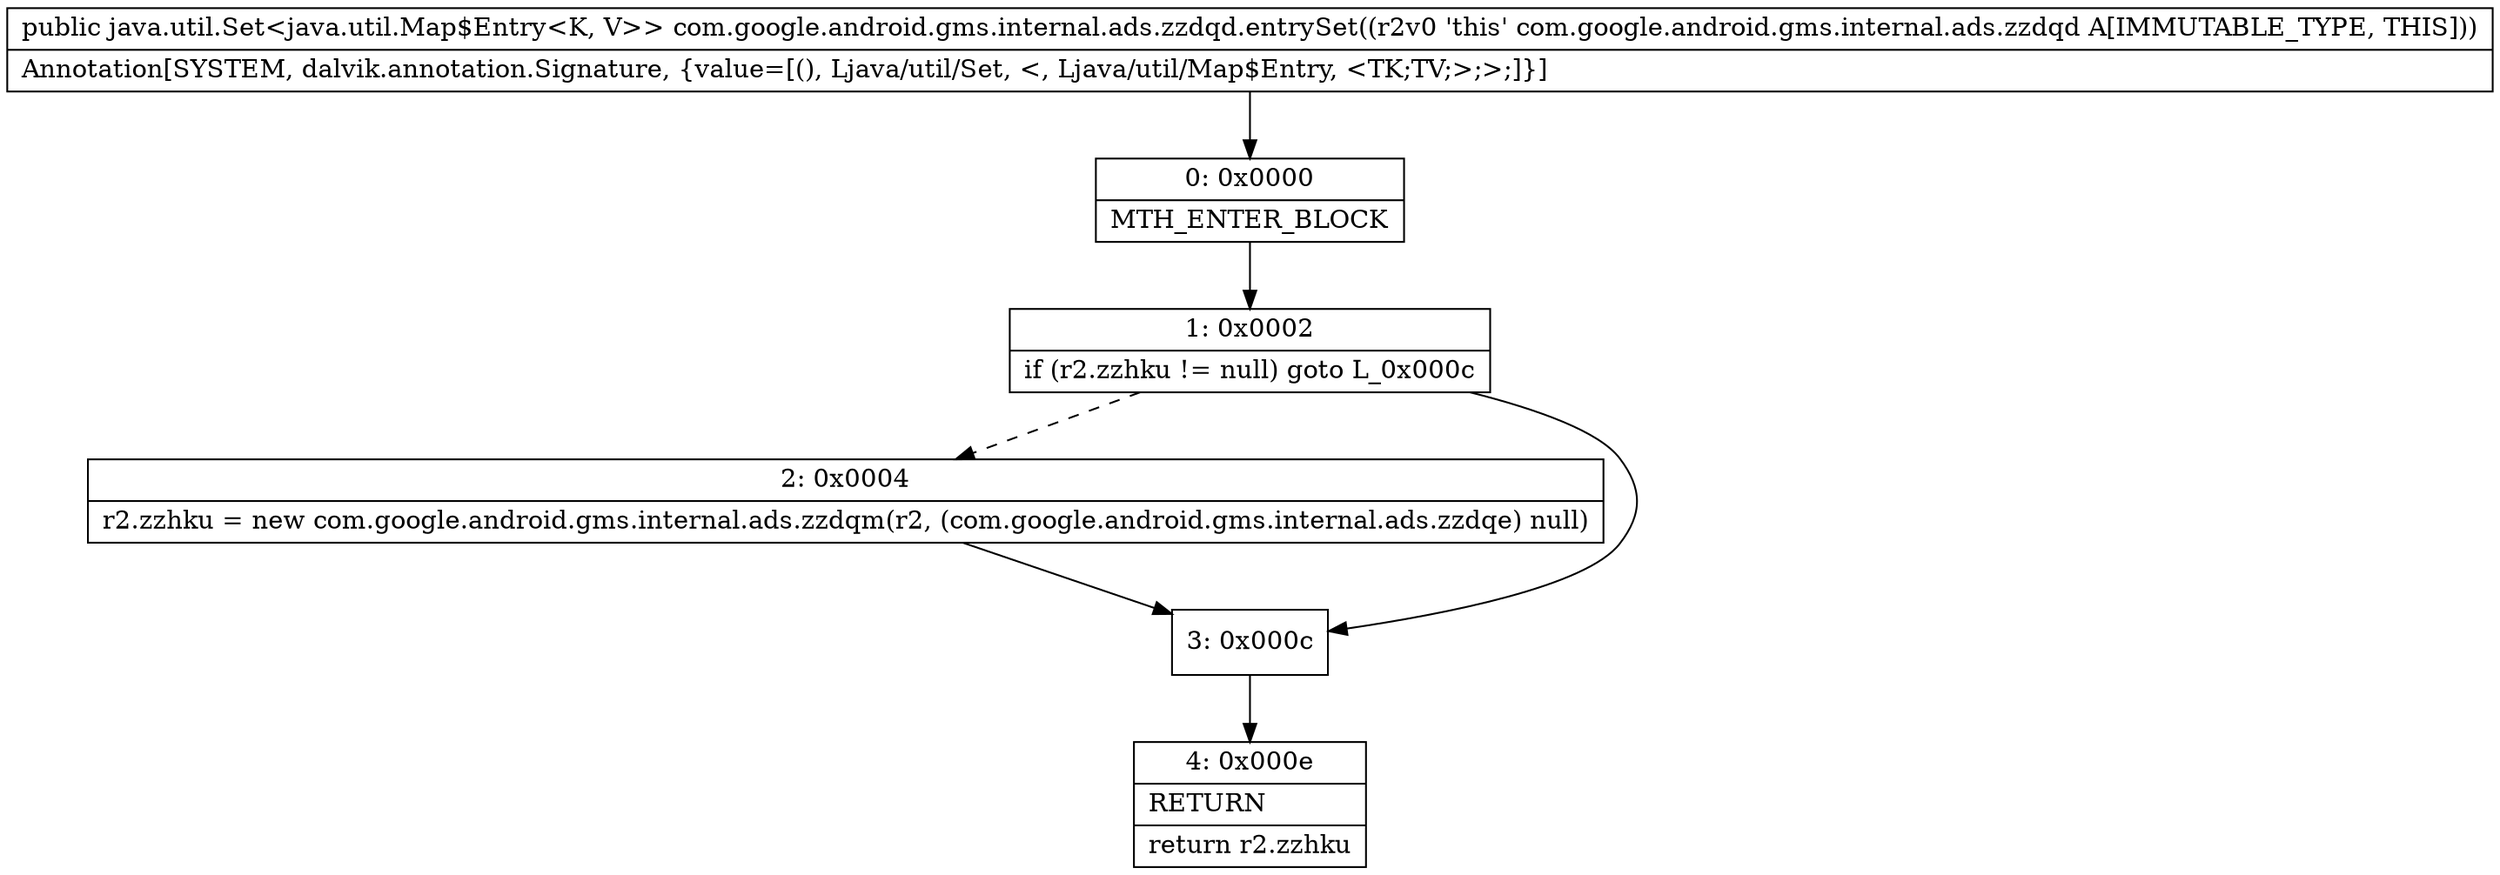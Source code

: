 digraph "CFG forcom.google.android.gms.internal.ads.zzdqd.entrySet()Ljava\/util\/Set;" {
Node_0 [shape=record,label="{0\:\ 0x0000|MTH_ENTER_BLOCK\l}"];
Node_1 [shape=record,label="{1\:\ 0x0002|if (r2.zzhku != null) goto L_0x000c\l}"];
Node_2 [shape=record,label="{2\:\ 0x0004|r2.zzhku = new com.google.android.gms.internal.ads.zzdqm(r2, (com.google.android.gms.internal.ads.zzdqe) null)\l}"];
Node_3 [shape=record,label="{3\:\ 0x000c}"];
Node_4 [shape=record,label="{4\:\ 0x000e|RETURN\l|return r2.zzhku\l}"];
MethodNode[shape=record,label="{public java.util.Set\<java.util.Map$Entry\<K, V\>\> com.google.android.gms.internal.ads.zzdqd.entrySet((r2v0 'this' com.google.android.gms.internal.ads.zzdqd A[IMMUTABLE_TYPE, THIS]))  | Annotation[SYSTEM, dalvik.annotation.Signature, \{value=[(), Ljava\/util\/Set, \<, Ljava\/util\/Map$Entry, \<TK;TV;\>;\>;]\}]\l}"];
MethodNode -> Node_0;
Node_0 -> Node_1;
Node_1 -> Node_2[style=dashed];
Node_1 -> Node_3;
Node_2 -> Node_3;
Node_3 -> Node_4;
}

